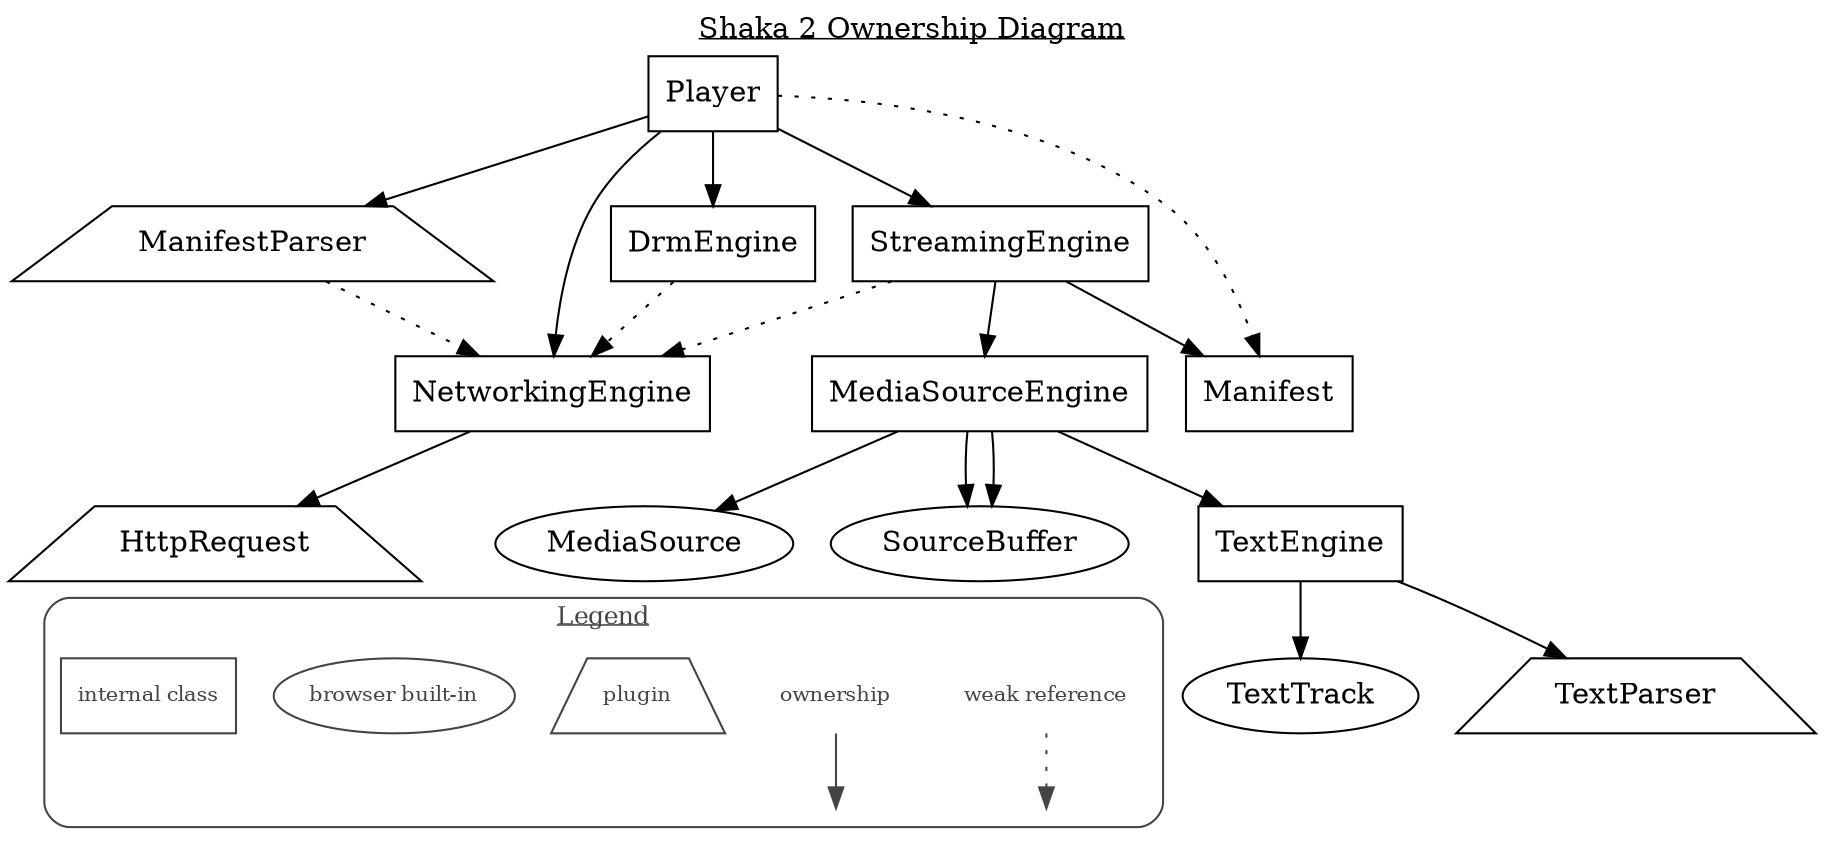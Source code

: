 digraph shaka2_ownership {
  label=<<u>Shaka 2 Ownership Diagram</u>>
  labelloc=t
  node [ shape=rectangle ]

  MediaSource [ shape=oval ]
  SourceBuffer [ shape=oval ]
  TextTrack [ shape=oval ]

  HttpRequest [ shape=trapezium ]
  ManifestParser [ shape=trapezium ]
  TextParser [ shape=trapezium ]

  Player -> NetworkingEngine
  Player -> ManifestParser
  Player -> StreamingEngine
  Player -> DrmEngine
  Player -> Manifest [ style=dotted ]

  NetworkingEngine -> HttpRequest

  ManifestParser -> NetworkingEngine [ style=dotted ]

  DrmEngine -> NetworkingEngine [ style=dotted ]

  StreamingEngine -> MediaSourceEngine
  StreamingEngine -> Manifest
  StreamingEngine -> NetworkingEngine [ style=dotted ]

  MediaSourceEngine -> MediaSource
  MediaSourceEngine -> SourceBuffer
  MediaSourceEngine -> SourceBuffer
  MediaSourceEngine -> TextEngine

  TextEngine -> TextTrack
  TextEngine -> TextParser

  subgraph cluster_legend {
    style=rounded
    color="#444444"
    label=<<u>Legend</u>>
    fontsize=12
    fontcolor="#444444"

    node [ shape=plaintext color="#444444" fontsize=10 fontcolor="#444444" ]
    edge [ color="#444444" ]

    blank1 [ label="" fixedsize=true height=0 ]
    blank2 [ label="" fixedsize=true height=0 ]
    "weak reference" -> blank2 [ style=dotted ]
    ownership -> blank1

    plugin [ shape=trapezium ]
    "browser built-in" [ shape=oval ]
    "internal class" [ shape=rectangle ]
  }

  # Hack to move the legend beneath the main graph:
  HttpRequest -> "internal class" [ style=invisible arrowhead=none ]
}
